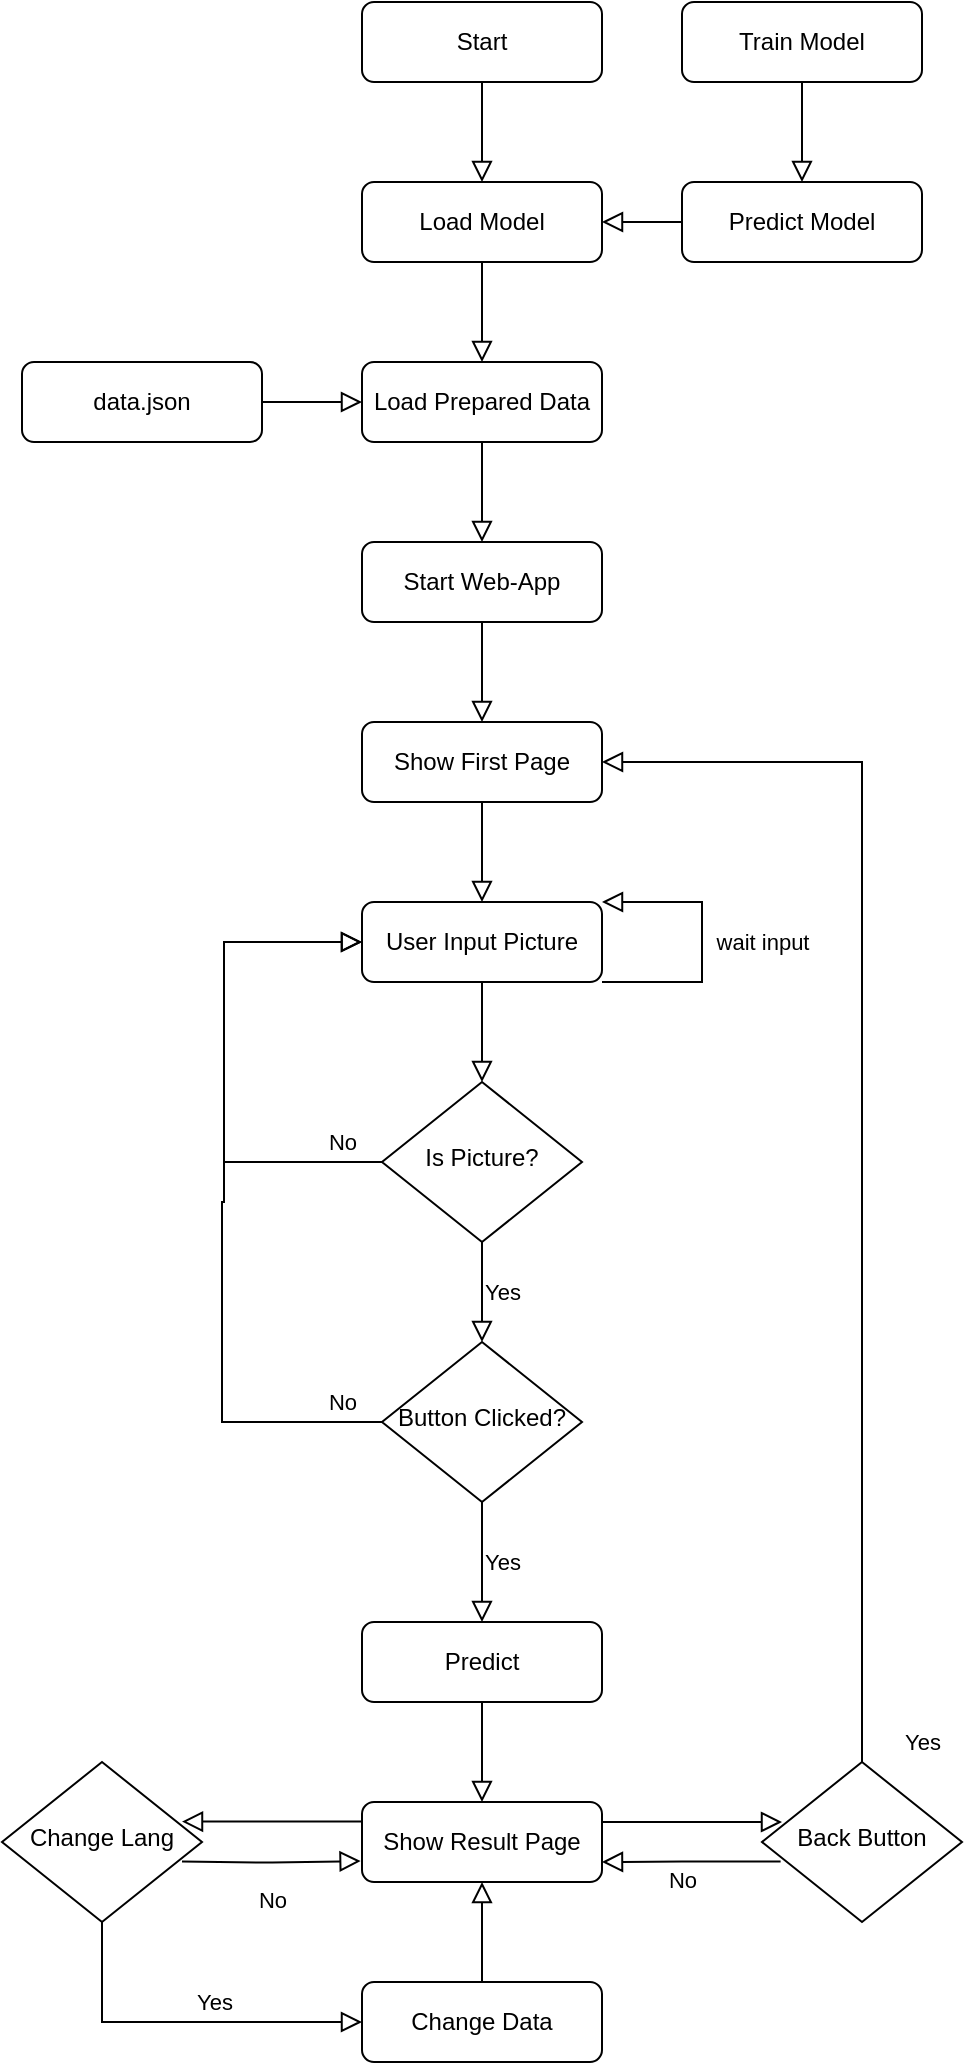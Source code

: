 <mxfile version="24.7.7">
  <diagram id="C5RBs43oDa-KdzZeNtuy" name="Page-1">
    <mxGraphModel dx="630" dy="548" grid="1" gridSize="10" guides="1" tooltips="1" connect="1" arrows="1" fold="1" page="1" pageScale="1" pageWidth="827" pageHeight="1169" math="0" shadow="0">
      <root>
        <mxCell id="WIyWlLk6GJQsqaUBKTNV-0" />
        <mxCell id="WIyWlLk6GJQsqaUBKTNV-1" parent="WIyWlLk6GJQsqaUBKTNV-0" />
        <mxCell id="WIyWlLk6GJQsqaUBKTNV-2" value="" style="rounded=0;html=1;jettySize=auto;orthogonalLoop=1;fontSize=11;endArrow=block;endFill=0;endSize=8;strokeWidth=1;shadow=0;labelBackgroundColor=none;edgeStyle=orthogonalEdgeStyle;entryX=0.5;entryY=0;entryDx=0;entryDy=0;" parent="WIyWlLk6GJQsqaUBKTNV-1" source="WIyWlLk6GJQsqaUBKTNV-3" target="Ftk-kEIaQZuiMvqW-5VB-16" edge="1">
          <mxGeometry relative="1" as="geometry">
            <mxPoint x="414" y="249.0" as="targetPoint" />
          </mxGeometry>
        </mxCell>
        <mxCell id="WIyWlLk6GJQsqaUBKTNV-3" value="Load Model" style="rounded=1;whiteSpace=wrap;html=1;fontSize=12;glass=0;strokeWidth=1;shadow=0;" parent="WIyWlLk6GJQsqaUBKTNV-1" vertex="1">
          <mxGeometry x="354" y="159" width="120" height="40" as="geometry" />
        </mxCell>
        <mxCell id="Ftk-kEIaQZuiMvqW-5VB-2" value="Predict Model" style="rounded=1;whiteSpace=wrap;html=1;fontSize=12;glass=0;strokeWidth=1;shadow=0;" parent="WIyWlLk6GJQsqaUBKTNV-1" vertex="1">
          <mxGeometry x="514" y="159" width="120" height="40" as="geometry" />
        </mxCell>
        <mxCell id="Ftk-kEIaQZuiMvqW-5VB-6" value="" style="rounded=0;html=1;jettySize=auto;orthogonalLoop=1;fontSize=11;endArrow=block;endFill=0;endSize=8;strokeWidth=1;shadow=0;labelBackgroundColor=none;edgeStyle=orthogonalEdgeStyle;exitX=0;exitY=0.5;exitDx=0;exitDy=0;entryX=1;entryY=0.5;entryDx=0;entryDy=0;" parent="WIyWlLk6GJQsqaUBKTNV-1" source="Ftk-kEIaQZuiMvqW-5VB-2" target="WIyWlLk6GJQsqaUBKTNV-3" edge="1">
          <mxGeometry relative="1" as="geometry">
            <mxPoint x="424" y="209" as="sourcePoint" />
            <mxPoint x="424" y="259" as="targetPoint" />
          </mxGeometry>
        </mxCell>
        <mxCell id="Ftk-kEIaQZuiMvqW-5VB-16" value="Load Prepared Data" style="rounded=1;whiteSpace=wrap;html=1;fontSize=12;glass=0;strokeWidth=1;shadow=0;" parent="WIyWlLk6GJQsqaUBKTNV-1" vertex="1">
          <mxGeometry x="354" y="249" width="120" height="40" as="geometry" />
        </mxCell>
        <mxCell id="Ftk-kEIaQZuiMvqW-5VB-17" value="Start" style="rounded=1;whiteSpace=wrap;html=1;fontSize=12;glass=0;strokeWidth=1;shadow=0;" parent="WIyWlLk6GJQsqaUBKTNV-1" vertex="1">
          <mxGeometry x="354" y="69" width="120" height="40" as="geometry" />
        </mxCell>
        <mxCell id="Ftk-kEIaQZuiMvqW-5VB-18" value="" style="rounded=0;html=1;jettySize=auto;orthogonalLoop=1;fontSize=11;endArrow=block;endFill=0;endSize=8;strokeWidth=1;shadow=0;labelBackgroundColor=none;edgeStyle=orthogonalEdgeStyle;entryX=0.5;entryY=0;entryDx=0;entryDy=0;exitX=0.5;exitY=1;exitDx=0;exitDy=0;" parent="WIyWlLk6GJQsqaUBKTNV-1" source="Ftk-kEIaQZuiMvqW-5VB-17" target="WIyWlLk6GJQsqaUBKTNV-3" edge="1">
          <mxGeometry relative="1" as="geometry">
            <mxPoint x="413.66" y="109" as="sourcePoint" />
            <mxPoint x="413.66" y="159" as="targetPoint" />
          </mxGeometry>
        </mxCell>
        <mxCell id="Ftk-kEIaQZuiMvqW-5VB-19" value="Train Model" style="rounded=1;whiteSpace=wrap;html=1;fontSize=12;glass=0;strokeWidth=1;shadow=0;" parent="WIyWlLk6GJQsqaUBKTNV-1" vertex="1">
          <mxGeometry x="514" y="69" width="120" height="40" as="geometry" />
        </mxCell>
        <mxCell id="Ftk-kEIaQZuiMvqW-5VB-20" value="" style="rounded=0;html=1;jettySize=auto;orthogonalLoop=1;fontSize=11;endArrow=block;endFill=0;endSize=8;strokeWidth=1;shadow=0;labelBackgroundColor=none;edgeStyle=orthogonalEdgeStyle;entryX=0.5;entryY=0;entryDx=0;entryDy=0;exitX=0.5;exitY=1;exitDx=0;exitDy=0;" parent="WIyWlLk6GJQsqaUBKTNV-1" source="Ftk-kEIaQZuiMvqW-5VB-19" target="Ftk-kEIaQZuiMvqW-5VB-2" edge="1">
          <mxGeometry relative="1" as="geometry">
            <mxPoint x="424" y="119" as="sourcePoint" />
            <mxPoint x="424" y="169" as="targetPoint" />
          </mxGeometry>
        </mxCell>
        <mxCell id="Ftk-kEIaQZuiMvqW-5VB-22" value="" style="rounded=0;html=1;jettySize=auto;orthogonalLoop=1;fontSize=11;endArrow=block;endFill=0;endSize=8;strokeWidth=1;shadow=0;labelBackgroundColor=none;edgeStyle=orthogonalEdgeStyle;entryX=0.5;entryY=0;entryDx=0;entryDy=0;exitX=0.5;exitY=1;exitDx=0;exitDy=0;" parent="WIyWlLk6GJQsqaUBKTNV-1" source="Ftk-kEIaQZuiMvqW-5VB-16" target="Ftk-kEIaQZuiMvqW-5VB-23" edge="1">
          <mxGeometry relative="1" as="geometry">
            <mxPoint x="414" y="289" as="sourcePoint" />
            <mxPoint x="414" y="339.0" as="targetPoint" />
          </mxGeometry>
        </mxCell>
        <mxCell id="Ftk-kEIaQZuiMvqW-5VB-23" value="Start Web-App" style="rounded=1;whiteSpace=wrap;html=1;fontSize=12;glass=0;strokeWidth=1;shadow=0;" parent="WIyWlLk6GJQsqaUBKTNV-1" vertex="1">
          <mxGeometry x="354" y="339" width="120" height="40" as="geometry" />
        </mxCell>
        <mxCell id="Ftk-kEIaQZuiMvqW-5VB-24" value="data.json" style="rounded=1;whiteSpace=wrap;html=1;fontSize=12;glass=0;strokeWidth=1;shadow=0;" parent="WIyWlLk6GJQsqaUBKTNV-1" vertex="1">
          <mxGeometry x="184" y="249" width="120" height="40" as="geometry" />
        </mxCell>
        <mxCell id="Ftk-kEIaQZuiMvqW-5VB-25" value="" style="rounded=0;html=1;jettySize=auto;orthogonalLoop=1;fontSize=11;endArrow=block;endFill=0;endSize=8;strokeWidth=1;shadow=0;labelBackgroundColor=none;edgeStyle=orthogonalEdgeStyle;exitX=1;exitY=0.5;exitDx=0;exitDy=0;entryX=0;entryY=0.5;entryDx=0;entryDy=0;" parent="WIyWlLk6GJQsqaUBKTNV-1" source="Ftk-kEIaQZuiMvqW-5VB-24" target="Ftk-kEIaQZuiMvqW-5VB-16" edge="1">
          <mxGeometry relative="1" as="geometry">
            <mxPoint x="524" y="189" as="sourcePoint" />
            <mxPoint x="484" y="189" as="targetPoint" />
          </mxGeometry>
        </mxCell>
        <mxCell id="Ftk-kEIaQZuiMvqW-5VB-26" value="" style="rounded=0;html=1;jettySize=auto;orthogonalLoop=1;fontSize=11;endArrow=block;endFill=0;endSize=8;strokeWidth=1;shadow=0;labelBackgroundColor=none;edgeStyle=orthogonalEdgeStyle;entryX=0.5;entryY=0;entryDx=0;entryDy=0;exitX=0.5;exitY=1;exitDx=0;exitDy=0;" parent="WIyWlLk6GJQsqaUBKTNV-1" source="Ftk-kEIaQZuiMvqW-5VB-44" target="Ftk-kEIaQZuiMvqW-5VB-27" edge="1">
          <mxGeometry relative="1" as="geometry">
            <mxPoint x="414" y="469.0" as="sourcePoint" />
            <mxPoint x="414" y="519.0" as="targetPoint" />
          </mxGeometry>
        </mxCell>
        <mxCell id="Ftk-kEIaQZuiMvqW-5VB-27" value="User Input Picture" style="rounded=1;whiteSpace=wrap;html=1;fontSize=12;glass=0;strokeWidth=1;shadow=0;" parent="WIyWlLk6GJQsqaUBKTNV-1" vertex="1">
          <mxGeometry x="354" y="519" width="120" height="40" as="geometry" />
        </mxCell>
        <mxCell id="Ftk-kEIaQZuiMvqW-5VB-28" value="wait input" style="rounded=0;html=1;jettySize=auto;orthogonalLoop=1;fontSize=11;endArrow=block;endFill=0;endSize=8;strokeWidth=1;shadow=0;labelBackgroundColor=none;edgeStyle=orthogonalEdgeStyle;exitX=1;exitY=1;exitDx=0;exitDy=0;entryX=1;entryY=0;entryDx=0;entryDy=0;" parent="WIyWlLk6GJQsqaUBKTNV-1" source="Ftk-kEIaQZuiMvqW-5VB-27" target="Ftk-kEIaQZuiMvqW-5VB-27" edge="1">
          <mxGeometry y="-30" relative="1" as="geometry">
            <mxPoint x="484" y="559" as="sourcePoint" />
            <mxPoint x="484" y="509" as="targetPoint" />
            <Array as="points">
              <mxPoint x="524" y="559" />
              <mxPoint x="524" y="519" />
            </Array>
            <mxPoint as="offset" />
          </mxGeometry>
        </mxCell>
        <mxCell id="Ftk-kEIaQZuiMvqW-5VB-29" value="" style="rounded=0;html=1;jettySize=auto;orthogonalLoop=1;fontSize=11;endArrow=block;endFill=0;endSize=8;strokeWidth=1;shadow=0;labelBackgroundColor=none;edgeStyle=orthogonalEdgeStyle;entryX=0.5;entryY=0;entryDx=0;entryDy=0;exitX=0.5;exitY=1;exitDx=0;exitDy=0;" parent="WIyWlLk6GJQsqaUBKTNV-1" source="Ftk-kEIaQZuiMvqW-5VB-27" target="Ftk-kEIaQZuiMvqW-5VB-33" edge="1">
          <mxGeometry relative="1" as="geometry">
            <mxPoint x="854" y="629.0" as="sourcePoint" />
            <mxPoint x="854" y="679.0" as="targetPoint" />
          </mxGeometry>
        </mxCell>
        <mxCell id="Ftk-kEIaQZuiMvqW-5VB-30" value="Predict" style="rounded=1;whiteSpace=wrap;html=1;fontSize=12;glass=0;strokeWidth=1;shadow=0;" parent="WIyWlLk6GJQsqaUBKTNV-1" vertex="1">
          <mxGeometry x="354" y="879" width="120" height="40" as="geometry" />
        </mxCell>
        <mxCell id="Ftk-kEIaQZuiMvqW-5VB-31" value="No" style="rounded=0;html=1;jettySize=auto;orthogonalLoop=1;fontSize=11;endArrow=block;endFill=0;endSize=8;strokeWidth=1;shadow=0;labelBackgroundColor=none;edgeStyle=orthogonalEdgeStyle;entryX=0;entryY=0.5;entryDx=0;entryDy=0;" parent="WIyWlLk6GJQsqaUBKTNV-1" source="Ftk-kEIaQZuiMvqW-5VB-33" target="Ftk-kEIaQZuiMvqW-5VB-27" edge="1">
          <mxGeometry x="-0.845" y="-10" relative="1" as="geometry">
            <mxPoint as="offset" />
            <mxPoint x="284" y="539" as="targetPoint" />
            <Array as="points">
              <mxPoint x="285" y="649" />
              <mxPoint x="285" y="539" />
            </Array>
          </mxGeometry>
        </mxCell>
        <mxCell id="Ftk-kEIaQZuiMvqW-5VB-32" value="Yes" style="edgeStyle=orthogonalEdgeStyle;rounded=0;html=1;jettySize=auto;orthogonalLoop=1;fontSize=11;endArrow=block;endFill=0;endSize=8;strokeWidth=1;shadow=0;labelBackgroundColor=none;entryX=0.5;entryY=0;entryDx=0;entryDy=0;" parent="WIyWlLk6GJQsqaUBKTNV-1" source="Ftk-kEIaQZuiMvqW-5VB-33" target="Ftk-kEIaQZuiMvqW-5VB-36" edge="1">
          <mxGeometry y="10" relative="1" as="geometry">
            <mxPoint as="offset" />
            <mxPoint x="524" y="649" as="targetPoint" />
          </mxGeometry>
        </mxCell>
        <mxCell id="Ftk-kEIaQZuiMvqW-5VB-33" value="Is Picture?" style="rhombus;whiteSpace=wrap;html=1;shadow=0;fontFamily=Helvetica;fontSize=12;align=center;strokeWidth=1;spacing=6;spacingTop=-4;" parent="WIyWlLk6GJQsqaUBKTNV-1" vertex="1">
          <mxGeometry x="364" y="609" width="100" height="80" as="geometry" />
        </mxCell>
        <mxCell id="Ftk-kEIaQZuiMvqW-5VB-36" value="Button Clicked?" style="rhombus;whiteSpace=wrap;html=1;shadow=0;fontFamily=Helvetica;fontSize=12;align=center;strokeWidth=1;spacing=6;spacingTop=-4;" parent="WIyWlLk6GJQsqaUBKTNV-1" vertex="1">
          <mxGeometry x="364" y="739" width="100" height="80" as="geometry" />
        </mxCell>
        <mxCell id="Ftk-kEIaQZuiMvqW-5VB-39" value="Yes" style="edgeStyle=orthogonalEdgeStyle;rounded=0;html=1;jettySize=auto;orthogonalLoop=1;fontSize=11;endArrow=block;endFill=0;endSize=8;strokeWidth=1;shadow=0;labelBackgroundColor=none;entryX=0.5;entryY=0;entryDx=0;entryDy=0;exitX=0.5;exitY=1;exitDx=0;exitDy=0;" parent="WIyWlLk6GJQsqaUBKTNV-1" source="Ftk-kEIaQZuiMvqW-5VB-36" target="Ftk-kEIaQZuiMvqW-5VB-30" edge="1">
          <mxGeometry y="10" relative="1" as="geometry">
            <mxPoint as="offset" />
            <mxPoint x="474" y="659" as="sourcePoint" />
            <mxPoint x="534" y="659" as="targetPoint" />
          </mxGeometry>
        </mxCell>
        <mxCell id="Ftk-kEIaQZuiMvqW-5VB-40" value="No" style="rounded=0;html=1;jettySize=auto;orthogonalLoop=1;fontSize=11;endArrow=block;endFill=0;endSize=8;strokeWidth=1;shadow=0;labelBackgroundColor=none;edgeStyle=orthogonalEdgeStyle;exitX=0;exitY=0.5;exitDx=0;exitDy=0;entryX=0;entryY=0.5;entryDx=0;entryDy=0;" parent="WIyWlLk6GJQsqaUBKTNV-1" source="Ftk-kEIaQZuiMvqW-5VB-36" target="Ftk-kEIaQZuiMvqW-5VB-27" edge="1">
          <mxGeometry x="-0.897" y="-10" relative="1" as="geometry">
            <mxPoint as="offset" />
            <mxPoint x="364" y="779" as="sourcePoint" />
            <mxPoint x="285" y="529" as="targetPoint" />
            <Array as="points">
              <mxPoint x="284" y="779" />
              <mxPoint x="284" y="669" />
              <mxPoint x="285" y="669" />
              <mxPoint x="285" y="539" />
            </Array>
          </mxGeometry>
        </mxCell>
        <mxCell id="Ftk-kEIaQZuiMvqW-5VB-41" value="" style="rounded=0;html=1;jettySize=auto;orthogonalLoop=1;fontSize=11;endArrow=block;endFill=0;endSize=8;strokeWidth=1;shadow=0;labelBackgroundColor=none;edgeStyle=orthogonalEdgeStyle;entryX=0.5;entryY=0;entryDx=0;entryDy=0;exitX=0.5;exitY=1;exitDx=0;exitDy=0;" parent="WIyWlLk6GJQsqaUBKTNV-1" source="Ftk-kEIaQZuiMvqW-5VB-30" target="Ftk-kEIaQZuiMvqW-5VB-42" edge="1">
          <mxGeometry relative="1" as="geometry">
            <mxPoint x="414" y="919" as="sourcePoint" />
            <mxPoint x="414" y="969.0" as="targetPoint" />
          </mxGeometry>
        </mxCell>
        <mxCell id="Ftk-kEIaQZuiMvqW-5VB-42" value="Show Result Page" style="rounded=1;whiteSpace=wrap;html=1;fontSize=12;glass=0;strokeWidth=1;shadow=0;" parent="WIyWlLk6GJQsqaUBKTNV-1" vertex="1">
          <mxGeometry x="354" y="969" width="120" height="40" as="geometry" />
        </mxCell>
        <mxCell id="Ftk-kEIaQZuiMvqW-5VB-43" value="" style="rounded=0;html=1;jettySize=auto;orthogonalLoop=1;fontSize=11;endArrow=block;endFill=0;endSize=8;strokeWidth=1;shadow=0;labelBackgroundColor=none;edgeStyle=orthogonalEdgeStyle;entryX=0.5;entryY=0;entryDx=0;entryDy=0;exitX=0.5;exitY=1;exitDx=0;exitDy=0;" parent="WIyWlLk6GJQsqaUBKTNV-1" source="Ftk-kEIaQZuiMvqW-5VB-23" target="Ftk-kEIaQZuiMvqW-5VB-44" edge="1">
          <mxGeometry relative="1" as="geometry">
            <mxPoint x="414" y="379" as="sourcePoint" />
            <mxPoint x="414" y="429.0" as="targetPoint" />
          </mxGeometry>
        </mxCell>
        <mxCell id="Ftk-kEIaQZuiMvqW-5VB-44" value="Show First Page" style="rounded=1;whiteSpace=wrap;html=1;fontSize=12;glass=0;strokeWidth=1;shadow=0;" parent="WIyWlLk6GJQsqaUBKTNV-1" vertex="1">
          <mxGeometry x="354" y="429" width="120" height="40" as="geometry" />
        </mxCell>
        <mxCell id="Ftk-kEIaQZuiMvqW-5VB-45" value="Back Button" style="rhombus;whiteSpace=wrap;html=1;shadow=0;fontFamily=Helvetica;fontSize=12;align=center;strokeWidth=1;spacing=6;spacingTop=-4;" parent="WIyWlLk6GJQsqaUBKTNV-1" vertex="1">
          <mxGeometry x="554" y="949" width="100" height="80" as="geometry" />
        </mxCell>
        <mxCell id="Ftk-kEIaQZuiMvqW-5VB-48" value="Yes" style="rounded=0;html=1;jettySize=auto;orthogonalLoop=1;fontSize=11;endArrow=block;endFill=0;endSize=8;strokeWidth=1;shadow=0;labelBackgroundColor=none;edgeStyle=orthogonalEdgeStyle;exitX=0.5;exitY=0;exitDx=0;exitDy=0;entryX=1;entryY=0.5;entryDx=0;entryDy=0;" parent="WIyWlLk6GJQsqaUBKTNV-1" source="Ftk-kEIaQZuiMvqW-5VB-45" target="Ftk-kEIaQZuiMvqW-5VB-44" edge="1">
          <mxGeometry x="-0.968" y="-30" relative="1" as="geometry">
            <mxPoint x="554" y="849" as="sourcePoint" />
            <mxPoint x="604" y="419" as="targetPoint" />
            <Array as="points">
              <mxPoint x="604" y="449" />
            </Array>
            <mxPoint as="offset" />
          </mxGeometry>
        </mxCell>
        <mxCell id="Ftk-kEIaQZuiMvqW-5VB-49" value="No" style="rounded=0;html=1;jettySize=auto;orthogonalLoop=1;fontSize=11;endArrow=block;endFill=0;endSize=8;strokeWidth=1;shadow=0;labelBackgroundColor=none;edgeStyle=orthogonalEdgeStyle;exitX=0.093;exitY=0.622;exitDx=0;exitDy=0;entryX=1;entryY=0.75;entryDx=0;entryDy=0;exitPerimeter=0;" parent="WIyWlLk6GJQsqaUBKTNV-1" source="Ftk-kEIaQZuiMvqW-5VB-45" target="Ftk-kEIaQZuiMvqW-5VB-42" edge="1">
          <mxGeometry x="0.105" y="10" relative="1" as="geometry">
            <mxPoint x="554" y="999" as="sourcePoint" />
            <mxPoint x="474" y="999" as="targetPoint" />
            <Array as="points" />
            <mxPoint y="-1" as="offset" />
          </mxGeometry>
        </mxCell>
        <mxCell id="Ftk-kEIaQZuiMvqW-5VB-51" value="" style="rounded=0;html=1;jettySize=auto;orthogonalLoop=1;fontSize=11;endArrow=block;endFill=0;endSize=8;strokeWidth=1;shadow=0;labelBackgroundColor=none;edgeStyle=orthogonalEdgeStyle;exitX=1;exitY=0.25;exitDx=0;exitDy=0;" parent="WIyWlLk6GJQsqaUBKTNV-1" source="Ftk-kEIaQZuiMvqW-5VB-42" edge="1">
          <mxGeometry y="-30" relative="1" as="geometry">
            <mxPoint x="474" y="979" as="sourcePoint" />
            <mxPoint x="564" y="979" as="targetPoint" />
            <Array as="points" />
            <mxPoint as="offset" />
          </mxGeometry>
        </mxCell>
        <mxCell id="Ftk-kEIaQZuiMvqW-5VB-53" value="Change Lang" style="rhombus;whiteSpace=wrap;html=1;shadow=0;fontFamily=Helvetica;fontSize=12;align=center;strokeWidth=1;spacing=6;spacingTop=-4;" parent="WIyWlLk6GJQsqaUBKTNV-1" vertex="1">
          <mxGeometry x="174" y="949" width="100" height="80" as="geometry" />
        </mxCell>
        <mxCell id="Ftk-kEIaQZuiMvqW-5VB-54" value="No" style="rounded=0;html=1;jettySize=auto;orthogonalLoop=1;fontSize=11;endArrow=block;endFill=0;endSize=8;strokeWidth=1;shadow=0;labelBackgroundColor=none;edgeStyle=orthogonalEdgeStyle;exitX=0.093;exitY=0.622;exitDx=0;exitDy=0;entryX=1;entryY=0.75;entryDx=0;entryDy=0;exitPerimeter=0;" parent="WIyWlLk6GJQsqaUBKTNV-1" edge="1">
          <mxGeometry x="0.008" y="-20" relative="1" as="geometry">
            <mxPoint x="264" y="998.76" as="sourcePoint" />
            <mxPoint x="353.3" y="998.52" as="targetPoint" />
            <Array as="points" />
            <mxPoint x="-20" y="19" as="offset" />
          </mxGeometry>
        </mxCell>
        <mxCell id="Ftk-kEIaQZuiMvqW-5VB-55" value="" style="rounded=0;html=1;jettySize=auto;orthogonalLoop=1;fontSize=11;endArrow=block;endFill=0;endSize=8;strokeWidth=1;shadow=0;labelBackgroundColor=none;edgeStyle=orthogonalEdgeStyle;exitX=1;exitY=0.25;exitDx=0;exitDy=0;" parent="WIyWlLk6GJQsqaUBKTNV-1" edge="1">
          <mxGeometry y="-30" relative="1" as="geometry">
            <mxPoint x="354" y="978.76" as="sourcePoint" />
            <mxPoint x="264" y="978.76" as="targetPoint" />
            <Array as="points" />
            <mxPoint as="offset" />
          </mxGeometry>
        </mxCell>
        <mxCell id="Ftk-kEIaQZuiMvqW-5VB-56" value="Yes" style="rounded=0;html=1;jettySize=auto;orthogonalLoop=1;fontSize=11;endArrow=block;endFill=0;endSize=8;strokeWidth=1;shadow=0;labelBackgroundColor=none;edgeStyle=orthogonalEdgeStyle;entryX=0;entryY=0.5;entryDx=0;entryDy=0;exitX=0.5;exitY=1;exitDx=0;exitDy=0;" parent="WIyWlLk6GJQsqaUBKTNV-1" source="Ftk-kEIaQZuiMvqW-5VB-53" target="Ftk-kEIaQZuiMvqW-5VB-58" edge="1">
          <mxGeometry x="0.178" y="10" relative="1" as="geometry">
            <mxPoint x="223.66" y="1029" as="sourcePoint" />
            <mxPoint x="223.66" y="1079" as="targetPoint" />
            <mxPoint as="offset" />
          </mxGeometry>
        </mxCell>
        <mxCell id="Ftk-kEIaQZuiMvqW-5VB-57" value="" style="rounded=0;html=1;jettySize=auto;orthogonalLoop=1;fontSize=11;endArrow=block;endFill=0;endSize=8;strokeWidth=1;shadow=0;labelBackgroundColor=none;edgeStyle=orthogonalEdgeStyle;entryX=0.5;entryY=1;entryDx=0;entryDy=0;exitX=0.5;exitY=0;exitDx=0;exitDy=0;" parent="WIyWlLk6GJQsqaUBKTNV-1" source="Ftk-kEIaQZuiMvqW-5VB-58" target="Ftk-kEIaQZuiMvqW-5VB-42" edge="1">
          <mxGeometry relative="1" as="geometry">
            <mxPoint x="414" y="1059" as="sourcePoint" />
            <mxPoint x="414" y="1009" as="targetPoint" />
          </mxGeometry>
        </mxCell>
        <mxCell id="Ftk-kEIaQZuiMvqW-5VB-58" value="Change Data" style="rounded=1;whiteSpace=wrap;html=1;fontSize=12;glass=0;strokeWidth=1;shadow=0;" parent="WIyWlLk6GJQsqaUBKTNV-1" vertex="1">
          <mxGeometry x="354" y="1059" width="120" height="40" as="geometry" />
        </mxCell>
      </root>
    </mxGraphModel>
  </diagram>
</mxfile>
